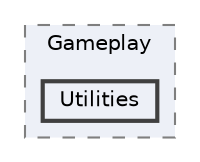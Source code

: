 digraph "C:/Users/David/wkspaces/DuelMe/Assets/Scripts/Gameplay/Utilities"
{
 // LATEX_PDF_SIZE
  bgcolor="transparent";
  edge [fontname=Helvetica,fontsize=10,labelfontname=Helvetica,labelfontsize=10];
  node [fontname=Helvetica,fontsize=10,shape=box,height=0.2,width=0.4];
  compound=true
  subgraph clusterdir_6fe8fa7499854189682467fdbc462fe1 {
    graph [ bgcolor="#edf0f7", pencolor="grey50", label="Gameplay", fontname=Helvetica,fontsize=10 style="filled,dashed", URL="dir_6fe8fa7499854189682467fdbc462fe1.html",tooltip=""]
  dir_b4b48f9289d1db98e5d09280ec09f08a [label="Utilities", fillcolor="#edf0f7", color="grey25", style="filled,bold", URL="dir_b4b48f9289d1db98e5d09280ec09f08a.html",tooltip=""];
  }
}
